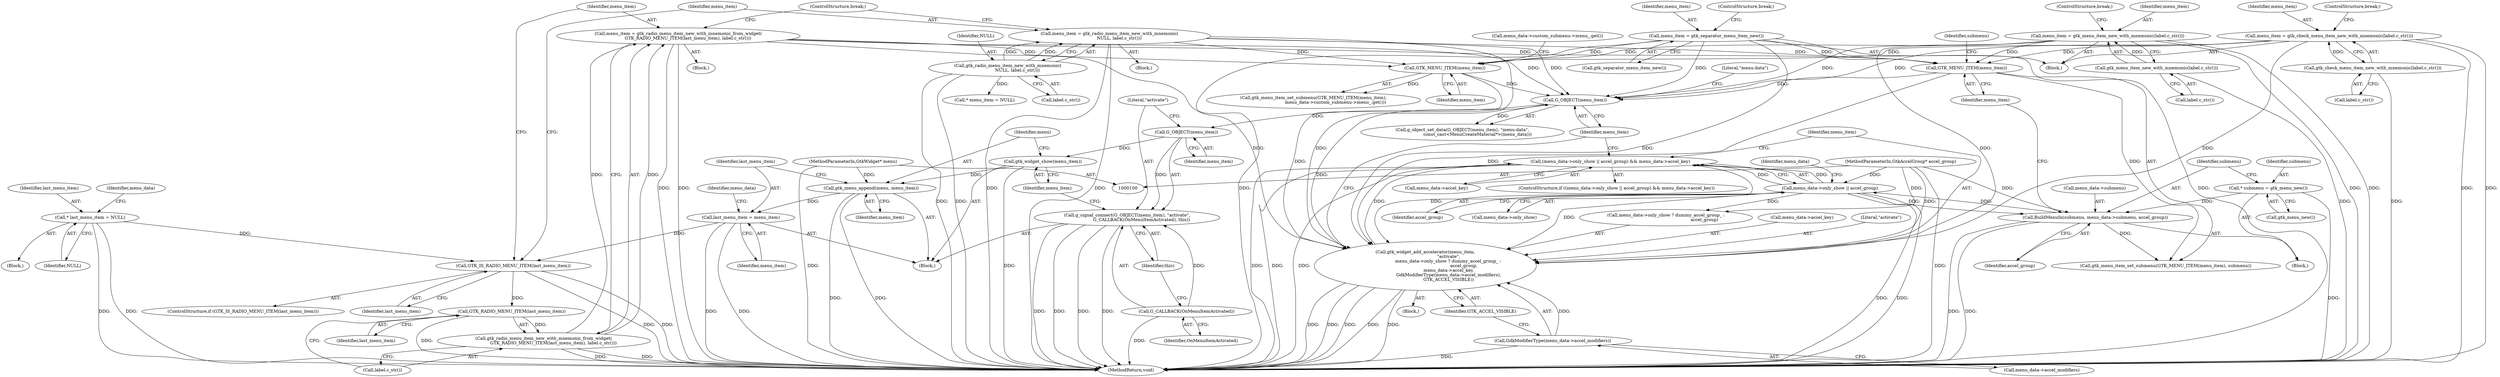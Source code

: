 digraph "1_Chrome_3290c948762c47292fb388de8318859ee22b6688@API" {
"1000281" [label="(Call,g_signal_connect(G_OBJECT(menu_item), \"activate\",\n                     G_CALLBACK(OnMenuItemActivated), this))"];
"1000282" [label="(Call,G_OBJECT(menu_item))"];
"1000275" [label="(Call,G_OBJECT(menu_item))"];
"1000181" [label="(Call,menu_item = gtk_radio_menu_item_new_with_mnemonic_from_widget(\n              GTK_RADIO_MENU_ITEM(last_menu_item), label.c_str()))"];
"1000183" [label="(Call,gtk_radio_menu_item_new_with_mnemonic_from_widget(\n              GTK_RADIO_MENU_ITEM(last_menu_item), label.c_str()))"];
"1000184" [label="(Call,GTK_RADIO_MENU_ITEM(last_menu_item))"];
"1000178" [label="(Call,GTK_IS_RADIO_MENU_ITEM(last_menu_item))"];
"1000106" [label="(Call,* last_menu_item = NULL)"];
"1000293" [label="(Call,last_menu_item = menu_item)"];
"1000290" [label="(Call,gtk_menu_append(menu, menu_item))"];
"1000101" [label="(MethodParameterIn,GtkWidget* menu)"];
"1000288" [label="(Call,gtk_widget_show(menu_item))"];
"1000208" [label="(Call,menu_item = gtk_menu_item_new_with_mnemonic(label.c_str()))"];
"1000210" [label="(Call,gtk_menu_item_new_with_mnemonic(label.c_str()))"];
"1000189" [label="(Call,menu_item = gtk_radio_menu_item_new_with_mnemonic(\n              NULL, label.c_str()))"];
"1000191" [label="(Call,gtk_radio_menu_item_new_with_mnemonic(\n              NULL, label.c_str()))"];
"1000239" [label="(Call,GTK_MENU_ITEM(menu_item))"];
"1000202" [label="(Call,menu_item = gtk_separator_menu_item_new())"];
"1000196" [label="(Call,menu_item = gtk_check_menu_item_new_with_mnemonic(label.c_str()))"];
"1000198" [label="(Call,gtk_check_menu_item_new_with_mnemonic(label.c_str()))"];
"1000257" [label="(Call,gtk_widget_add_accelerator(menu_item,\n                                  \"activate\",\n                                 menu_data->only_show ? dummy_accel_group_ :\n                                                        accel_group,\n                                  menu_data->accel_key,\n                                  GdkModifierType(menu_data->accel_modifiers),\n                                  GTK_ACCEL_VISIBLE))"];
"1000229" [label="(Call,GTK_MENU_ITEM(menu_item))"];
"1000248" [label="(Call,menu_data->only_show || accel_group)"];
"1000222" [label="(Call,BuildMenuIn(submenu, menu_data->submenu, accel_group))"];
"1000219" [label="(Call,* submenu = gtk_menu_new())"];
"1000103" [label="(MethodParameterIn,GtkAccelGroup* accel_group)"];
"1000247" [label="(Call,(menu_data->only_show || accel_group) && menu_data->accel_key)"];
"1000269" [label="(Call,GdkModifierType(menu_data->accel_modifiers))"];
"1000285" [label="(Call,G_CALLBACK(OnMenuItemActivated))"];
"1000177" [label="(ControlStructure,if (GTK_IS_RADIO_MENU_ITEM(last_menu_item)))"];
"1000230" [label="(Identifier,menu_item)"];
"1000222" [label="(Call,BuildMenuIn(submenu, menu_data->submenu, accel_group))"];
"1000295" [label="(Identifier,menu_item)"];
"1000247" [label="(Call,(menu_data->only_show || accel_group) && menu_data->accel_key)"];
"1000108" [label="(Identifier,NULL)"];
"1000116" [label="(Identifier,menu_data)"];
"1000288" [label="(Call,gtk_widget_show(menu_item))"];
"1000217" [label="(Block,)"];
"1000240" [label="(Identifier,menu_item)"];
"1000203" [label="(Identifier,menu_item)"];
"1000285" [label="(Call,G_CALLBACK(OnMenuItemActivated))"];
"1000293" [label="(Call,last_menu_item = menu_item)"];
"1000193" [label="(Call,label.c_str())"];
"1000281" [label="(Call,g_signal_connect(G_OBJECT(menu_item), \"activate\",\n                     G_CALLBACK(OnMenuItemActivated), this))"];
"1000277" [label="(Literal,\"menu-data\")"];
"1000219" [label="(Call,* submenu = gtk_menu_new())"];
"1000180" [label="(Block,)"];
"1000266" [label="(Call,menu_data->accel_key)"];
"1000228" [label="(Call,gtk_menu_item_set_submenu(GTK_MENU_ITEM(menu_item), submenu))"];
"1000269" [label="(Call,GdkModifierType(menu_data->accel_modifiers))"];
"1000258" [label="(Identifier,menu_item)"];
"1000184" [label="(Call,GTK_RADIO_MENU_ITEM(last_menu_item))"];
"1000104" [label="(Block,)"];
"1000199" [label="(Call,label.c_str())"];
"1000229" [label="(Call,GTK_MENU_ITEM(menu_item))"];
"1000208" [label="(Call,menu_item = gtk_menu_item_new_with_mnemonic(label.c_str()))"];
"1000183" [label="(Call,gtk_radio_menu_item_new_with_mnemonic_from_widget(\n              GTK_RADIO_MENU_ITEM(last_menu_item), label.c_str()))"];
"1000112" [label="(Identifier,menu_data)"];
"1000241" [label="(Call,menu_data->custom_submenu->menu_.get())"];
"1000249" [label="(Call,menu_data->only_show)"];
"1000192" [label="(Identifier,NULL)"];
"1000296" [label="(MethodReturn,void)"];
"1000270" [label="(Call,menu_data->accel_modifiers)"];
"1000273" [label="(Identifier,GTK_ACCEL_VISIBLE)"];
"1000231" [label="(Identifier,submenu)"];
"1000182" [label="(Identifier,menu_item)"];
"1000194" [label="(ControlStructure,break;)"];
"1000205" [label="(ControlStructure,break;)"];
"1000289" [label="(Identifier,menu_item)"];
"1000119" [label="(Call,* menu_item = NULL)"];
"1000284" [label="(Literal,\"activate\")"];
"1000211" [label="(Call,label.c_str())"];
"1000196" [label="(Call,menu_item = gtk_check_menu_item_new_with_mnemonic(label.c_str()))"];
"1000175" [label="(Block,)"];
"1000202" [label="(Call,menu_item = gtk_separator_menu_item_new())"];
"1000106" [label="(Call,* last_menu_item = NULL)"];
"1000185" [label="(Identifier,last_menu_item)"];
"1000221" [label="(Call,gtk_menu_new())"];
"1000220" [label="(Identifier,submenu)"];
"1000292" [label="(Identifier,menu_item)"];
"1000188" [label="(Block,)"];
"1000259" [label="(Literal,\"activate\")"];
"1000189" [label="(Call,menu_item = gtk_radio_menu_item_new_with_mnemonic(\n              NULL, label.c_str()))"];
"1000283" [label="(Identifier,menu_item)"];
"1000294" [label="(Identifier,last_menu_item)"];
"1000254" [label="(Identifier,menu_data)"];
"1000276" [label="(Identifier,menu_item)"];
"1000291" [label="(Identifier,menu)"];
"1000190" [label="(Identifier,menu_item)"];
"1000191" [label="(Call,gtk_radio_menu_item_new_with_mnemonic(\n              NULL, label.c_str()))"];
"1000210" [label="(Call,gtk_menu_item_new_with_mnemonic(label.c_str()))"];
"1000256" [label="(Block,)"];
"1000224" [label="(Call,menu_data->submenu)"];
"1000246" [label="(ControlStructure,if ((menu_data->only_show || accel_group) && menu_data->accel_key))"];
"1000239" [label="(Call,GTK_MENU_ITEM(menu_item))"];
"1000275" [label="(Call,G_OBJECT(menu_item))"];
"1000238" [label="(Call,gtk_menu_item_set_submenu(GTK_MENU_ITEM(menu_item),\n                                menu_data->custom_submenu->menu_.get()))"];
"1000107" [label="(Identifier,last_menu_item)"];
"1000282" [label="(Call,G_OBJECT(menu_item))"];
"1000181" [label="(Call,menu_item = gtk_radio_menu_item_new_with_mnemonic_from_widget(\n              GTK_RADIO_MENU_ITEM(last_menu_item), label.c_str()))"];
"1000227" [label="(Identifier,accel_group)"];
"1000178" [label="(Call,GTK_IS_RADIO_MENU_ITEM(last_menu_item))"];
"1000253" [label="(Call,menu_data->accel_key)"];
"1000209" [label="(Identifier,menu_item)"];
"1000290" [label="(Call,gtk_menu_append(menu, menu_item))"];
"1000204" [label="(Call,gtk_separator_menu_item_new())"];
"1000186" [label="(Call,label.c_str())"];
"1000257" [label="(Call,gtk_widget_add_accelerator(menu_item,\n                                  \"activate\",\n                                 menu_data->only_show ? dummy_accel_group_ :\n                                                        accel_group,\n                                  menu_data->accel_key,\n                                  GdkModifierType(menu_data->accel_modifiers),\n                                  GTK_ACCEL_VISIBLE))"];
"1000117" [label="(Block,)"];
"1000212" [label="(ControlStructure,break;)"];
"1000252" [label="(Identifier,accel_group)"];
"1000103" [label="(MethodParameterIn,GtkAccelGroup* accel_group)"];
"1000179" [label="(Identifier,last_menu_item)"];
"1000260" [label="(Call,menu_data->only_show ? dummy_accel_group_ :\n                                                        accel_group)"];
"1000223" [label="(Identifier,submenu)"];
"1000274" [label="(Call,g_object_set_data(G_OBJECT(menu_item), \"menu-data\",\n                      const_cast<MenuCreateMaterial*>(menu_data)))"];
"1000101" [label="(MethodParameterIn,GtkWidget* menu)"];
"1000287" [label="(Identifier,this)"];
"1000197" [label="(Identifier,menu_item)"];
"1000200" [label="(ControlStructure,break;)"];
"1000198" [label="(Call,gtk_check_menu_item_new_with_mnemonic(label.c_str()))"];
"1000286" [label="(Identifier,OnMenuItemActivated)"];
"1000248" [label="(Call,menu_data->only_show || accel_group)"];
"1000281" -> "1000117"  [label="AST: "];
"1000281" -> "1000287"  [label="CFG: "];
"1000282" -> "1000281"  [label="AST: "];
"1000284" -> "1000281"  [label="AST: "];
"1000285" -> "1000281"  [label="AST: "];
"1000287" -> "1000281"  [label="AST: "];
"1000289" -> "1000281"  [label="CFG: "];
"1000281" -> "1000296"  [label="DDG: "];
"1000281" -> "1000296"  [label="DDG: "];
"1000281" -> "1000296"  [label="DDG: "];
"1000281" -> "1000296"  [label="DDG: "];
"1000282" -> "1000281"  [label="DDG: "];
"1000285" -> "1000281"  [label="DDG: "];
"1000282" -> "1000283"  [label="CFG: "];
"1000283" -> "1000282"  [label="AST: "];
"1000284" -> "1000282"  [label="CFG: "];
"1000275" -> "1000282"  [label="DDG: "];
"1000282" -> "1000288"  [label="DDG: "];
"1000275" -> "1000274"  [label="AST: "];
"1000275" -> "1000276"  [label="CFG: "];
"1000276" -> "1000275"  [label="AST: "];
"1000277" -> "1000275"  [label="CFG: "];
"1000275" -> "1000274"  [label="DDG: "];
"1000181" -> "1000275"  [label="DDG: "];
"1000208" -> "1000275"  [label="DDG: "];
"1000189" -> "1000275"  [label="DDG: "];
"1000239" -> "1000275"  [label="DDG: "];
"1000202" -> "1000275"  [label="DDG: "];
"1000257" -> "1000275"  [label="DDG: "];
"1000196" -> "1000275"  [label="DDG: "];
"1000229" -> "1000275"  [label="DDG: "];
"1000181" -> "1000180"  [label="AST: "];
"1000181" -> "1000183"  [label="CFG: "];
"1000182" -> "1000181"  [label="AST: "];
"1000183" -> "1000181"  [label="AST: "];
"1000194" -> "1000181"  [label="CFG: "];
"1000181" -> "1000296"  [label="DDG: "];
"1000181" -> "1000296"  [label="DDG: "];
"1000183" -> "1000181"  [label="DDG: "];
"1000183" -> "1000181"  [label="DDG: "];
"1000181" -> "1000229"  [label="DDG: "];
"1000181" -> "1000239"  [label="DDG: "];
"1000181" -> "1000257"  [label="DDG: "];
"1000183" -> "1000186"  [label="CFG: "];
"1000184" -> "1000183"  [label="AST: "];
"1000186" -> "1000183"  [label="AST: "];
"1000183" -> "1000296"  [label="DDG: "];
"1000183" -> "1000296"  [label="DDG: "];
"1000184" -> "1000183"  [label="DDG: "];
"1000184" -> "1000185"  [label="CFG: "];
"1000185" -> "1000184"  [label="AST: "];
"1000186" -> "1000184"  [label="CFG: "];
"1000184" -> "1000296"  [label="DDG: "];
"1000178" -> "1000184"  [label="DDG: "];
"1000178" -> "1000177"  [label="AST: "];
"1000178" -> "1000179"  [label="CFG: "];
"1000179" -> "1000178"  [label="AST: "];
"1000182" -> "1000178"  [label="CFG: "];
"1000190" -> "1000178"  [label="CFG: "];
"1000178" -> "1000296"  [label="DDG: "];
"1000178" -> "1000296"  [label="DDG: "];
"1000106" -> "1000178"  [label="DDG: "];
"1000293" -> "1000178"  [label="DDG: "];
"1000106" -> "1000104"  [label="AST: "];
"1000106" -> "1000108"  [label="CFG: "];
"1000107" -> "1000106"  [label="AST: "];
"1000108" -> "1000106"  [label="AST: "];
"1000112" -> "1000106"  [label="CFG: "];
"1000106" -> "1000296"  [label="DDG: "];
"1000106" -> "1000296"  [label="DDG: "];
"1000293" -> "1000117"  [label="AST: "];
"1000293" -> "1000295"  [label="CFG: "];
"1000294" -> "1000293"  [label="AST: "];
"1000295" -> "1000293"  [label="AST: "];
"1000116" -> "1000293"  [label="CFG: "];
"1000293" -> "1000296"  [label="DDG: "];
"1000293" -> "1000296"  [label="DDG: "];
"1000290" -> "1000293"  [label="DDG: "];
"1000290" -> "1000117"  [label="AST: "];
"1000290" -> "1000292"  [label="CFG: "];
"1000291" -> "1000290"  [label="AST: "];
"1000292" -> "1000290"  [label="AST: "];
"1000294" -> "1000290"  [label="CFG: "];
"1000290" -> "1000296"  [label="DDG: "];
"1000290" -> "1000296"  [label="DDG: "];
"1000101" -> "1000290"  [label="DDG: "];
"1000288" -> "1000290"  [label="DDG: "];
"1000101" -> "1000100"  [label="AST: "];
"1000101" -> "1000296"  [label="DDG: "];
"1000288" -> "1000117"  [label="AST: "];
"1000288" -> "1000289"  [label="CFG: "];
"1000289" -> "1000288"  [label="AST: "];
"1000291" -> "1000288"  [label="CFG: "];
"1000288" -> "1000296"  [label="DDG: "];
"1000208" -> "1000175"  [label="AST: "];
"1000208" -> "1000210"  [label="CFG: "];
"1000209" -> "1000208"  [label="AST: "];
"1000210" -> "1000208"  [label="AST: "];
"1000212" -> "1000208"  [label="CFG: "];
"1000208" -> "1000296"  [label="DDG: "];
"1000208" -> "1000296"  [label="DDG: "];
"1000210" -> "1000208"  [label="DDG: "];
"1000208" -> "1000229"  [label="DDG: "];
"1000208" -> "1000239"  [label="DDG: "];
"1000208" -> "1000257"  [label="DDG: "];
"1000210" -> "1000211"  [label="CFG: "];
"1000211" -> "1000210"  [label="AST: "];
"1000210" -> "1000296"  [label="DDG: "];
"1000189" -> "1000188"  [label="AST: "];
"1000189" -> "1000191"  [label="CFG: "];
"1000190" -> "1000189"  [label="AST: "];
"1000191" -> "1000189"  [label="AST: "];
"1000194" -> "1000189"  [label="CFG: "];
"1000189" -> "1000296"  [label="DDG: "];
"1000189" -> "1000296"  [label="DDG: "];
"1000191" -> "1000189"  [label="DDG: "];
"1000191" -> "1000189"  [label="DDG: "];
"1000189" -> "1000229"  [label="DDG: "];
"1000189" -> "1000239"  [label="DDG: "];
"1000189" -> "1000257"  [label="DDG: "];
"1000191" -> "1000193"  [label="CFG: "];
"1000192" -> "1000191"  [label="AST: "];
"1000193" -> "1000191"  [label="AST: "];
"1000191" -> "1000296"  [label="DDG: "];
"1000191" -> "1000296"  [label="DDG: "];
"1000191" -> "1000119"  [label="DDG: "];
"1000239" -> "1000238"  [label="AST: "];
"1000239" -> "1000240"  [label="CFG: "];
"1000240" -> "1000239"  [label="AST: "];
"1000241" -> "1000239"  [label="CFG: "];
"1000239" -> "1000238"  [label="DDG: "];
"1000202" -> "1000239"  [label="DDG: "];
"1000196" -> "1000239"  [label="DDG: "];
"1000239" -> "1000257"  [label="DDG: "];
"1000202" -> "1000175"  [label="AST: "];
"1000202" -> "1000204"  [label="CFG: "];
"1000203" -> "1000202"  [label="AST: "];
"1000204" -> "1000202"  [label="AST: "];
"1000205" -> "1000202"  [label="CFG: "];
"1000202" -> "1000296"  [label="DDG: "];
"1000202" -> "1000296"  [label="DDG: "];
"1000202" -> "1000229"  [label="DDG: "];
"1000202" -> "1000257"  [label="DDG: "];
"1000196" -> "1000175"  [label="AST: "];
"1000196" -> "1000198"  [label="CFG: "];
"1000197" -> "1000196"  [label="AST: "];
"1000198" -> "1000196"  [label="AST: "];
"1000200" -> "1000196"  [label="CFG: "];
"1000196" -> "1000296"  [label="DDG: "];
"1000196" -> "1000296"  [label="DDG: "];
"1000198" -> "1000196"  [label="DDG: "];
"1000196" -> "1000229"  [label="DDG: "];
"1000196" -> "1000257"  [label="DDG: "];
"1000198" -> "1000199"  [label="CFG: "];
"1000199" -> "1000198"  [label="AST: "];
"1000198" -> "1000296"  [label="DDG: "];
"1000257" -> "1000256"  [label="AST: "];
"1000257" -> "1000273"  [label="CFG: "];
"1000258" -> "1000257"  [label="AST: "];
"1000259" -> "1000257"  [label="AST: "];
"1000260" -> "1000257"  [label="AST: "];
"1000266" -> "1000257"  [label="AST: "];
"1000269" -> "1000257"  [label="AST: "];
"1000273" -> "1000257"  [label="AST: "];
"1000276" -> "1000257"  [label="CFG: "];
"1000257" -> "1000296"  [label="DDG: "];
"1000257" -> "1000296"  [label="DDG: "];
"1000257" -> "1000296"  [label="DDG: "];
"1000257" -> "1000296"  [label="DDG: "];
"1000257" -> "1000296"  [label="DDG: "];
"1000257" -> "1000247"  [label="DDG: "];
"1000229" -> "1000257"  [label="DDG: "];
"1000248" -> "1000257"  [label="DDG: "];
"1000103" -> "1000257"  [label="DDG: "];
"1000247" -> "1000257"  [label="DDG: "];
"1000269" -> "1000257"  [label="DDG: "];
"1000229" -> "1000228"  [label="AST: "];
"1000229" -> "1000230"  [label="CFG: "];
"1000230" -> "1000229"  [label="AST: "];
"1000231" -> "1000229"  [label="CFG: "];
"1000229" -> "1000228"  [label="DDG: "];
"1000248" -> "1000247"  [label="AST: "];
"1000248" -> "1000249"  [label="CFG: "];
"1000248" -> "1000252"  [label="CFG: "];
"1000249" -> "1000248"  [label="AST: "];
"1000252" -> "1000248"  [label="AST: "];
"1000254" -> "1000248"  [label="CFG: "];
"1000247" -> "1000248"  [label="CFG: "];
"1000248" -> "1000296"  [label="DDG: "];
"1000248" -> "1000296"  [label="DDG: "];
"1000248" -> "1000222"  [label="DDG: "];
"1000248" -> "1000247"  [label="DDG: "];
"1000248" -> "1000247"  [label="DDG: "];
"1000222" -> "1000248"  [label="DDG: "];
"1000103" -> "1000248"  [label="DDG: "];
"1000248" -> "1000260"  [label="DDG: "];
"1000222" -> "1000217"  [label="AST: "];
"1000222" -> "1000227"  [label="CFG: "];
"1000223" -> "1000222"  [label="AST: "];
"1000224" -> "1000222"  [label="AST: "];
"1000227" -> "1000222"  [label="AST: "];
"1000230" -> "1000222"  [label="CFG: "];
"1000222" -> "1000296"  [label="DDG: "];
"1000222" -> "1000296"  [label="DDG: "];
"1000219" -> "1000222"  [label="DDG: "];
"1000103" -> "1000222"  [label="DDG: "];
"1000222" -> "1000228"  [label="DDG: "];
"1000219" -> "1000217"  [label="AST: "];
"1000219" -> "1000221"  [label="CFG: "];
"1000220" -> "1000219"  [label="AST: "];
"1000221" -> "1000219"  [label="AST: "];
"1000223" -> "1000219"  [label="CFG: "];
"1000219" -> "1000296"  [label="DDG: "];
"1000103" -> "1000100"  [label="AST: "];
"1000103" -> "1000296"  [label="DDG: "];
"1000103" -> "1000260"  [label="DDG: "];
"1000247" -> "1000246"  [label="AST: "];
"1000247" -> "1000253"  [label="CFG: "];
"1000253" -> "1000247"  [label="AST: "];
"1000258" -> "1000247"  [label="CFG: "];
"1000276" -> "1000247"  [label="CFG: "];
"1000247" -> "1000296"  [label="DDG: "];
"1000247" -> "1000296"  [label="DDG: "];
"1000247" -> "1000296"  [label="DDG: "];
"1000269" -> "1000270"  [label="CFG: "];
"1000270" -> "1000269"  [label="AST: "];
"1000273" -> "1000269"  [label="CFG: "];
"1000269" -> "1000296"  [label="DDG: "];
"1000285" -> "1000286"  [label="CFG: "];
"1000286" -> "1000285"  [label="AST: "];
"1000287" -> "1000285"  [label="CFG: "];
"1000285" -> "1000296"  [label="DDG: "];
}
